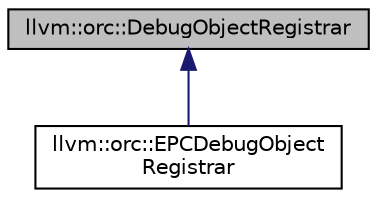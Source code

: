 digraph "llvm::orc::DebugObjectRegistrar"
{
 // LATEX_PDF_SIZE
  bgcolor="transparent";
  edge [fontname="Helvetica",fontsize="10",labelfontname="Helvetica",labelfontsize="10"];
  node [fontname="Helvetica",fontsize="10",shape=record];
  Node1 [label="llvm::orc::DebugObjectRegistrar",height=0.2,width=0.4,color="black", fillcolor="grey75", style="filled", fontcolor="black",tooltip="Abstract interface for registering debug objects in the executor process."];
  Node1 -> Node2 [dir="back",color="midnightblue",fontsize="10",style="solid",fontname="Helvetica"];
  Node2 [label="llvm::orc::EPCDebugObject\lRegistrar",height=0.2,width=0.4,color="black",URL="$classllvm_1_1orc_1_1EPCDebugObjectRegistrar.html",tooltip="Use ExecutorProcessControl to register debug objects locally or in a remote executor process."];
}
